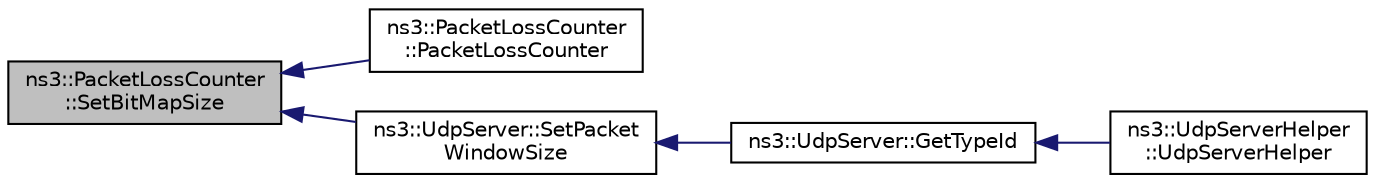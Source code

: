 digraph "ns3::PacketLossCounter::SetBitMapSize"
{
  edge [fontname="Helvetica",fontsize="10",labelfontname="Helvetica",labelfontsize="10"];
  node [fontname="Helvetica",fontsize="10",shape=record];
  rankdir="LR";
  Node1 [label="ns3::PacketLossCounter\l::SetBitMapSize",height=0.2,width=0.4,color="black", fillcolor="grey75", style="filled", fontcolor="black"];
  Node1 -> Node2 [dir="back",color="midnightblue",fontsize="10",style="solid"];
  Node2 [label="ns3::PacketLossCounter\l::PacketLossCounter",height=0.2,width=0.4,color="black", fillcolor="white", style="filled",URL="$de/dad/classns3_1_1PacketLossCounter.html#a73950628cb5756f19c2589814d9d6029",tooltip="Constructor. "];
  Node1 -> Node3 [dir="back",color="midnightblue",fontsize="10",style="solid"];
  Node3 [label="ns3::UdpServer::SetPacket\lWindowSize",height=0.2,width=0.4,color="black", fillcolor="white", style="filled",URL="$d0/d90/classns3_1_1UdpServer.html#a9ec06834b376c13c9f5888ccd7ed2d51",tooltip="Set the size of the window used for checking loss. This value should be a multiple of 8..."];
  Node3 -> Node4 [dir="back",color="midnightblue",fontsize="10",style="solid"];
  Node4 [label="ns3::UdpServer::GetTypeId",height=0.2,width=0.4,color="black", fillcolor="white", style="filled",URL="$d0/d90/classns3_1_1UdpServer.html#a61864021612e37496fa36d5574934ad0",tooltip="Get the type ID. "];
  Node4 -> Node5 [dir="back",color="midnightblue",fontsize="10",style="solid"];
  Node5 [label="ns3::UdpServerHelper\l::UdpServerHelper",height=0.2,width=0.4,color="black", fillcolor="white", style="filled",URL="$da/de7/classns3_1_1UdpServerHelper.html#aaca1535faca2b749f026c5ca6b5025a4"];
}
